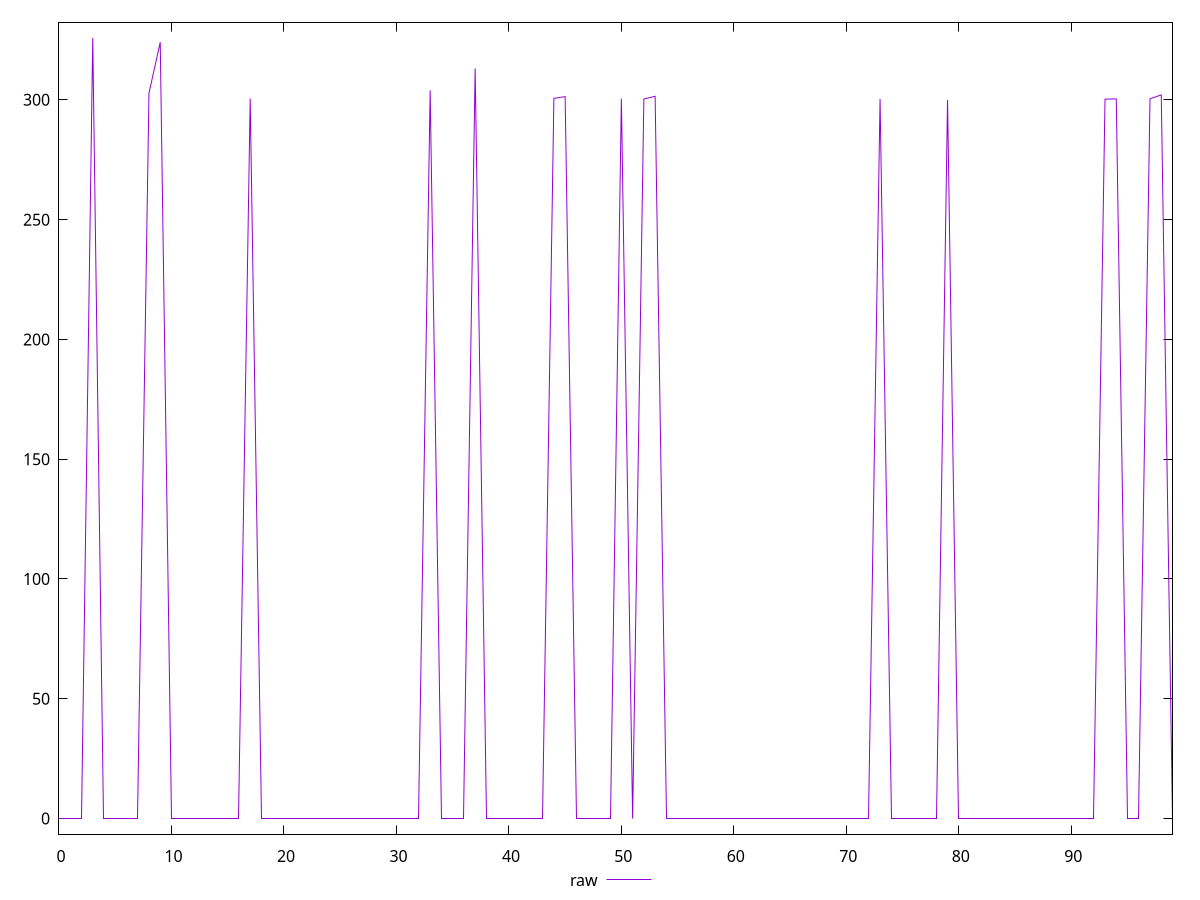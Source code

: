 reset

$raw <<EOF
0 0
1 0
2 0
3 325.866
4 0
5 0
6 0
7 0
8 302.816
9 324.06
10 0
11 0
12 0
13 0
14 0
15 0
16 0
17 300.576
18 0
19 0
20 0
21 0
22 0
23 0
24 0
25 0
26 0
27 0
28 0
29 0
30 0
31 0
32 0
33 303.97
34 0
35 0
36 0
37 313.098
38 0
39 0
40 0
41 0
42 0
43 0
44 300.622
45 301.356
46 0
47 0
48 0
49 0
50 300.486
51 0
52 300.354
53 301.496
54 0
55 0
56 0
57 0
58 0
59 0
60 0
61 0
62 0
63 0
64 0
65 0
66 0
67 0
68 0
69 0
70 0
71 0
72 0
73 300.384
74 0
75 0
76 0
77 0
78 0
79 300
80 0
81 0
82 0
83 0
84 0
85 0
86 0
87 0
88 0
89 0
91 0
92 0
93 300.314
94 300.41
95 0
96 0
97 300.468
98 302.062
99 0
EOF

set key outside below
set xrange [0:99]
set yrange [-6.51732:332.38331999999997]
set trange [-6.51732:332.38331999999997]
set terminal svg size 640, 500 enhanced background rgb 'white'
set output "report/report_00029_2021-02-24T13-36-40.390Z/uses-rel-preconnect/samples/card/raw/values.svg"

plot $raw title "raw" with line

reset
